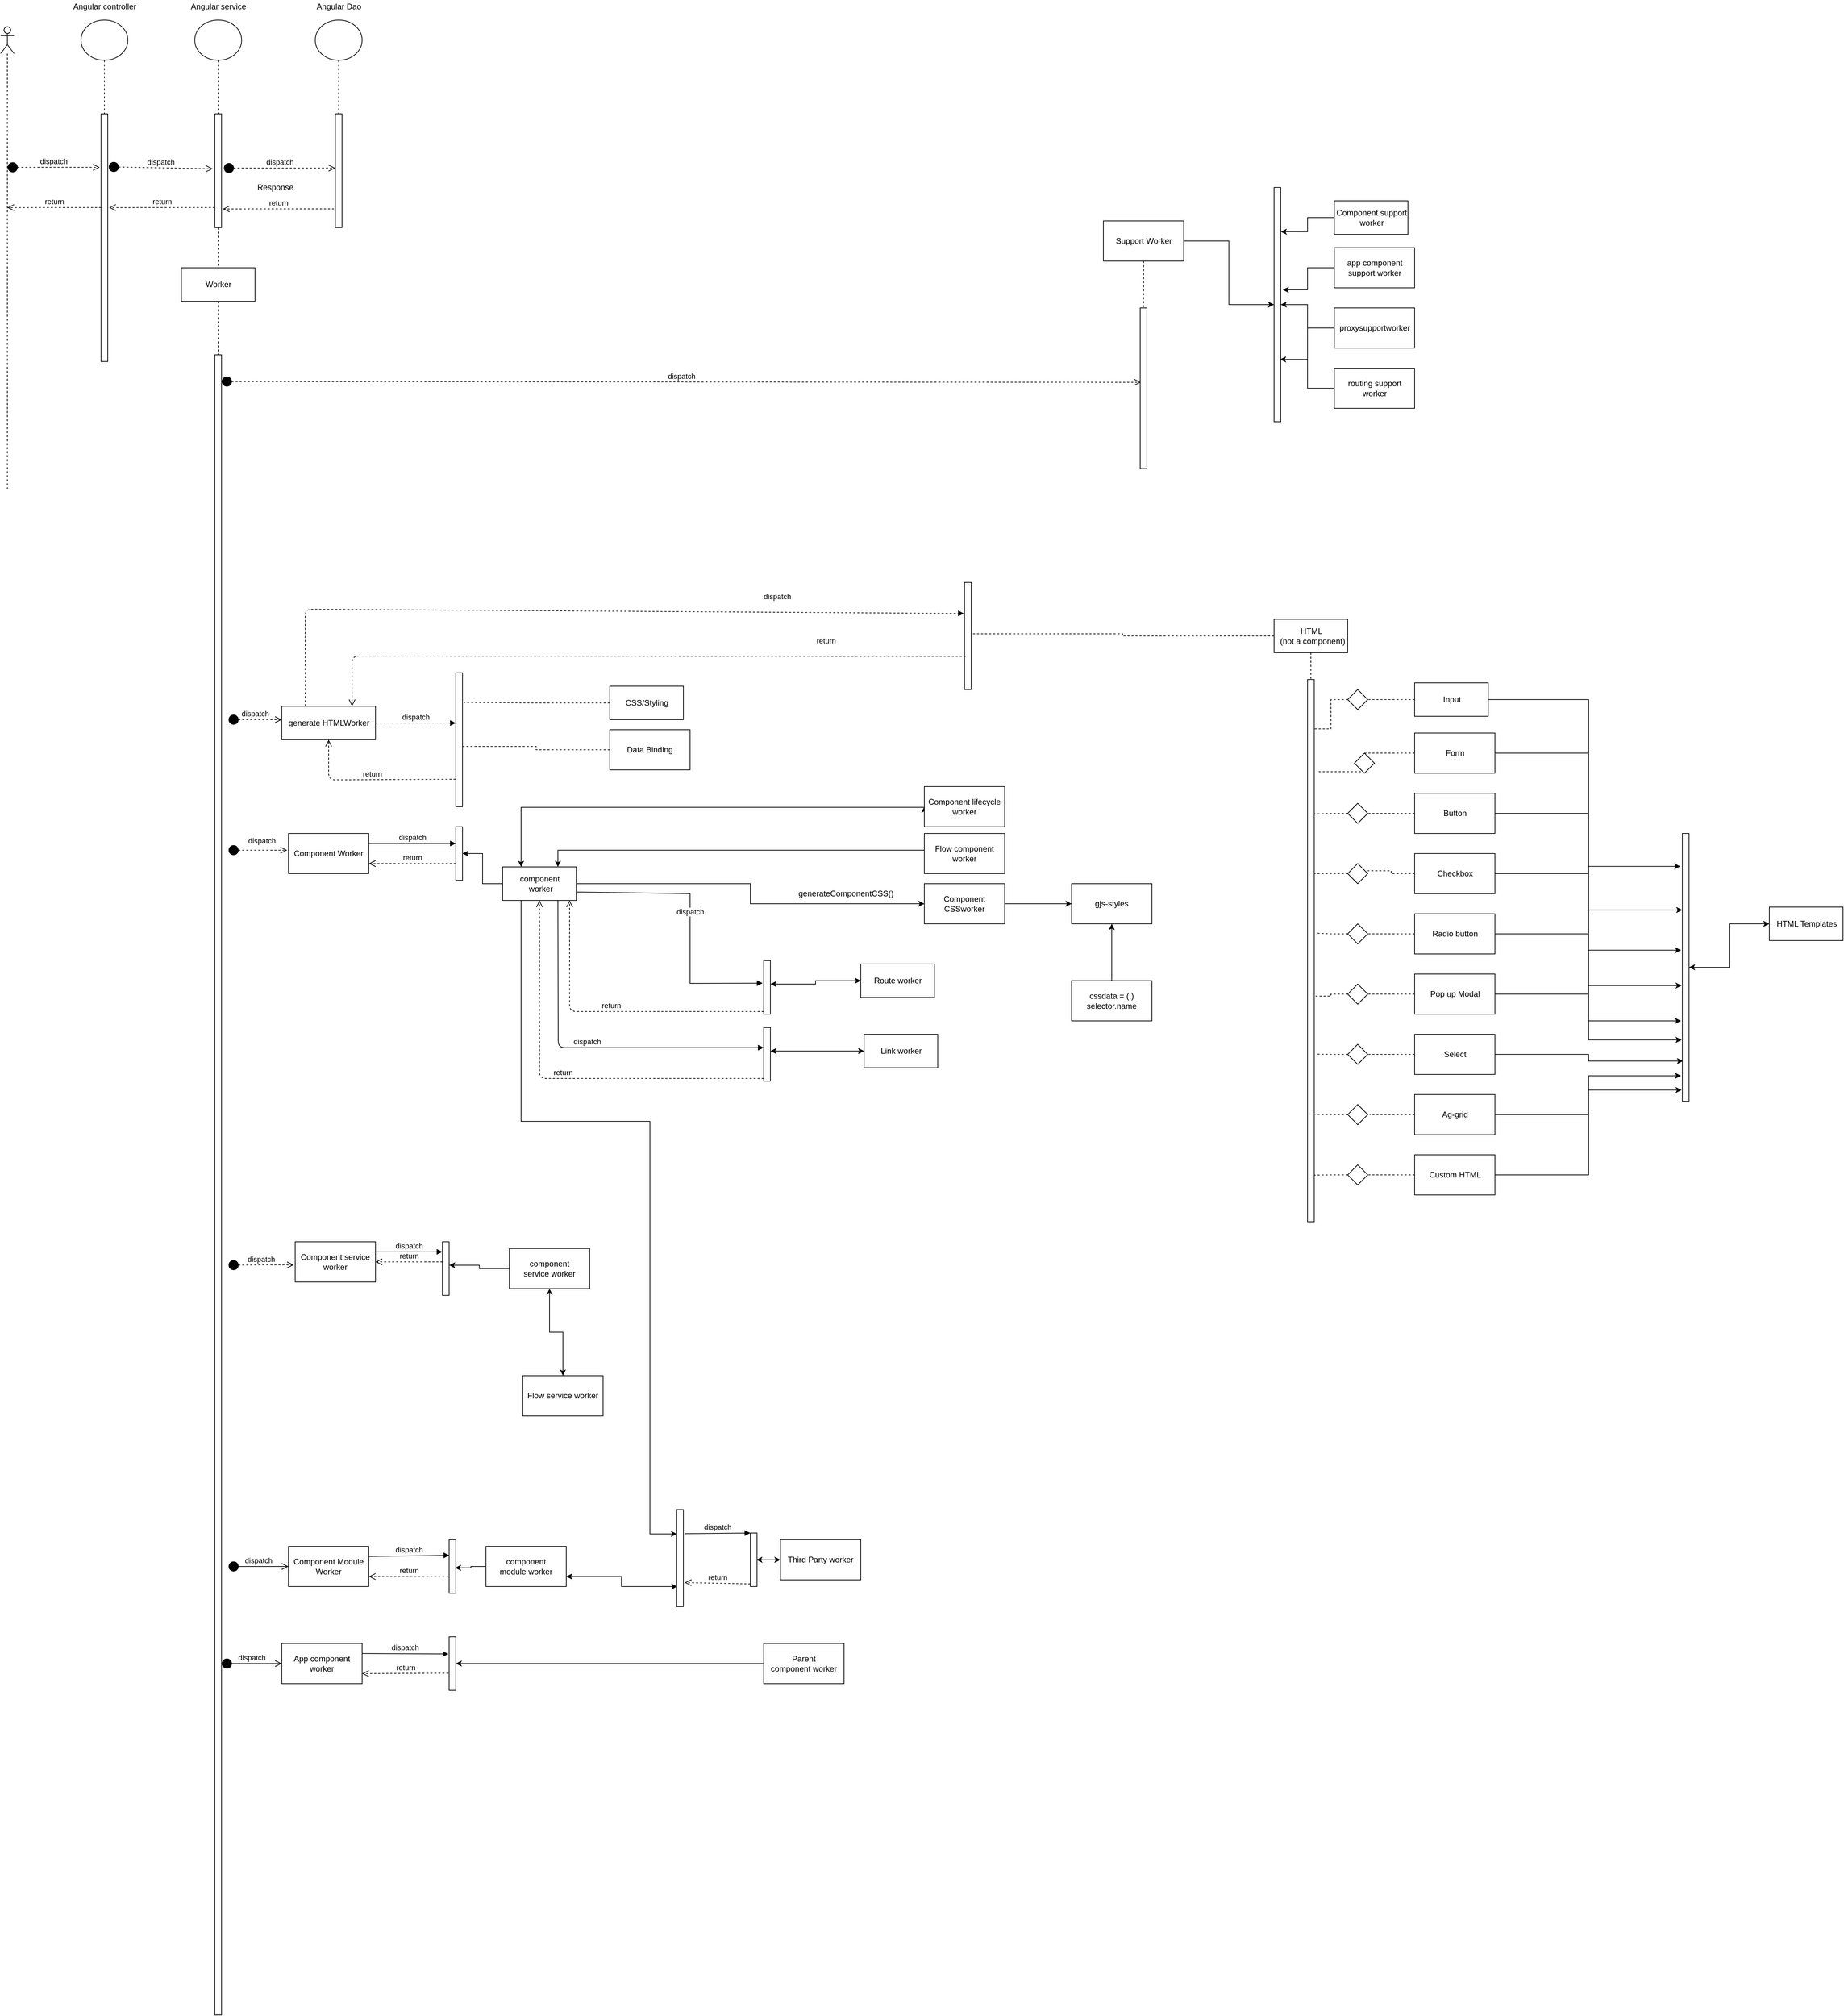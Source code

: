 <mxfile version="12.2.4" pages="1"><diagram id="6dpSg2su2Q3ViH1IJ0P3" name="HighLevel Sequence "><mxGraphModel dx="639" dy="538" grid="1" gridSize="10" guides="1" tooltips="1" connect="1" arrows="1" fold="1" page="1" pageScale="1" pageWidth="4000" pageHeight="4000" math="0" shadow="0"><root><mxCell id="u0QRQCAOzBFvnlUUDiCu-0"/><mxCell id="u0QRQCAOzBFvnlUUDiCu-1" parent="u0QRQCAOzBFvnlUUDiCu-0"/><mxCell id="36mgsYG_gnz3oq4KmwYf-2" style="edgeStyle=orthogonalEdgeStyle;rounded=0;orthogonalLoop=1;jettySize=auto;html=1;entryX=0.5;entryY=0.005;entryDx=0;entryDy=0;entryPerimeter=0;dashed=1;endArrow=none;endFill=0;" parent="u0QRQCAOzBFvnlUUDiCu-1" source="u0QRQCAOzBFvnlUUDiCu-3" target="36mgsYG_gnz3oq4KmwYf-1" edge="1"><mxGeometry relative="1" as="geometry"/></mxCell><mxCell id="u0QRQCAOzBFvnlUUDiCu-3" value="" style="ellipse;fillColor=#ffffff;strokeColor=#000000;" parent="u0QRQCAOzBFvnlUUDiCu-1" vertex="1"><mxGeometry x="300" y="100" width="70" height="60" as="geometry"/></mxCell><mxCell id="u0QRQCAOzBFvnlUUDiCu-5" value="" style="shape=umlLifeline;participant=umlActor;perimeter=lifelinePerimeter;whiteSpace=wrap;html=1;container=1;collapsible=0;recursiveResize=0;verticalAlign=top;spacingTop=36;outlineConnect=0;" parent="u0QRQCAOzBFvnlUUDiCu-1" vertex="1"><mxGeometry x="180" y="110" width="20" height="690" as="geometry"/></mxCell><mxCell id="36mgsYG_gnz3oq4KmwYf-0" value="Angular controller" style="text;html=1;align=center;verticalAlign=middle;resizable=0;points=[];autosize=1;" parent="u0QRQCAOzBFvnlUUDiCu-1" vertex="1"><mxGeometry x="280" y="70" width="110" height="20" as="geometry"/></mxCell><mxCell id="36mgsYG_gnz3oq4KmwYf-1" value="" style="html=1;points=[];perimeter=orthogonalPerimeter;" parent="u0QRQCAOzBFvnlUUDiCu-1" vertex="1"><mxGeometry x="330" y="240" width="10" height="370" as="geometry"/></mxCell><mxCell id="36mgsYG_gnz3oq4KmwYf-7" value="dispatch" style="html=1;verticalAlign=bottom;startArrow=circle;startFill=1;endArrow=open;startSize=6;endSize=8;dashed=1;entryX=-0.2;entryY=0.216;entryDx=0;entryDy=0;entryPerimeter=0;" parent="u0QRQCAOzBFvnlUUDiCu-1" source="u0QRQCAOzBFvnlUUDiCu-5" target="36mgsYG_gnz3oq4KmwYf-1" edge="1"><mxGeometry width="80" relative="1" as="geometry"><mxPoint x="210" y="330" as="sourcePoint"/><mxPoint x="290" y="330" as="targetPoint"/></mxGeometry></mxCell><mxCell id="36mgsYG_gnz3oq4KmwYf-8" value="Angular service" style="text;html=1;align=center;verticalAlign=middle;resizable=0;points=[];autosize=1;" parent="u0QRQCAOzBFvnlUUDiCu-1" vertex="1"><mxGeometry x="455" y="70" width="100" height="20" as="geometry"/></mxCell><mxCell id="36mgsYG_gnz3oq4KmwYf-9" value="Angular Dao" style="text;html=1;align=center;verticalAlign=middle;resizable=0;points=[];autosize=1;" parent="u0QRQCAOzBFvnlUUDiCu-1" vertex="1"><mxGeometry x="645" y="70" width="80" height="20" as="geometry"/></mxCell><mxCell id="36mgsYG_gnz3oq4KmwYf-16" style="edgeStyle=orthogonalEdgeStyle;rounded=0;orthogonalLoop=1;jettySize=auto;html=1;dashed=1;endArrow=none;endFill=0;" parent="u0QRQCAOzBFvnlUUDiCu-1" source="36mgsYG_gnz3oq4KmwYf-11" edge="1"><mxGeometry relative="1" as="geometry"><mxPoint x="505" y="240" as="targetPoint"/></mxGeometry></mxCell><mxCell id="36mgsYG_gnz3oq4KmwYf-11" value="" style="ellipse;fillColor=#ffffff;strokeColor=#000000;" parent="u0QRQCAOzBFvnlUUDiCu-1" vertex="1"><mxGeometry x="470" y="100" width="70" height="60" as="geometry"/></mxCell><mxCell id="36mgsYG_gnz3oq4KmwYf-22" style="edgeStyle=orthogonalEdgeStyle;rounded=0;orthogonalLoop=1;jettySize=auto;html=1;entryX=0.5;entryY=0.005;entryDx=0;entryDy=0;entryPerimeter=0;dashed=1;endArrow=none;endFill=0;" parent="u0QRQCAOzBFvnlUUDiCu-1" source="36mgsYG_gnz3oq4KmwYf-13" target="36mgsYG_gnz3oq4KmwYf-21" edge="1"><mxGeometry relative="1" as="geometry"/></mxCell><mxCell id="36mgsYG_gnz3oq4KmwYf-13" value="" style="ellipse;fillColor=#ffffff;strokeColor=#000000;" parent="u0QRQCAOzBFvnlUUDiCu-1" vertex="1"><mxGeometry x="650" y="100" width="70" height="60" as="geometry"/></mxCell><mxCell id="36mgsYG_gnz3oq4KmwYf-20" value="dispatch" style="html=1;verticalAlign=bottom;startArrow=circle;startFill=1;endArrow=open;startSize=6;endSize=8;dashed=1;entryX=-0.3;entryY=0.222;entryDx=0;entryDy=0;entryPerimeter=0;exitX=1.1;exitY=0.214;exitDx=0;exitDy=0;exitPerimeter=0;" parent="u0QRQCAOzBFvnlUUDiCu-1" source="36mgsYG_gnz3oq4KmwYf-1" edge="1"><mxGeometry width="80" relative="1" as="geometry"><mxPoint x="390" y="322" as="sourcePoint"/><mxPoint x="497" y="322.14" as="targetPoint"/></mxGeometry></mxCell><mxCell id="36mgsYG_gnz3oq4KmwYf-21" value="" style="html=1;points=[];perimeter=orthogonalPerimeter;fillColor=#ffffff;" parent="u0QRQCAOzBFvnlUUDiCu-1" vertex="1"><mxGeometry x="680" y="240" width="10" height="170" as="geometry"/></mxCell><mxCell id="36mgsYG_gnz3oq4KmwYf-24" value="dispatch" style="html=1;verticalAlign=bottom;startArrow=circle;startFill=1;endArrow=open;startSize=6;endSize=8;dashed=1;exitX=1.3;exitY=0.219;exitDx=0;exitDy=0;exitPerimeter=0;" parent="u0QRQCAOzBFvnlUUDiCu-1" target="36mgsYG_gnz3oq4KmwYf-21" edge="1"><mxGeometry width="80" relative="1" as="geometry"><mxPoint x="513" y="321.03" as="sourcePoint"/><mxPoint x="640" y="320" as="targetPoint"/></mxGeometry></mxCell><mxCell id="36mgsYG_gnz3oq4KmwYf-27" value="return" style="html=1;verticalAlign=bottom;endArrow=open;dashed=1;endSize=8;entryX=1.2;entryY=0.384;entryDx=0;entryDy=0;entryPerimeter=0;" parent="u0QRQCAOzBFvnlUUDiCu-1" edge="1"><mxGeometry relative="1" as="geometry"><mxPoint x="678" y="382" as="sourcePoint"/><mxPoint x="512" y="382.08" as="targetPoint"/></mxGeometry></mxCell><mxCell id="36mgsYG_gnz3oq4KmwYf-29" value="Response" style="text;html=1;align=center;verticalAlign=middle;resizable=0;points=[];autosize=1;" parent="u0QRQCAOzBFvnlUUDiCu-1" vertex="1"><mxGeometry x="555" y="340" width="70" height="20" as="geometry"/></mxCell><mxCell id="36mgsYG_gnz3oq4KmwYf-34" style="edgeStyle=orthogonalEdgeStyle;rounded=0;orthogonalLoop=1;jettySize=auto;html=1;dashed=1;endArrow=none;endFill=0;" parent="u0QRQCAOzBFvnlUUDiCu-1" source="36mgsYG_gnz3oq4KmwYf-30" target="36mgsYG_gnz3oq4KmwYf-33" edge="1"><mxGeometry relative="1" as="geometry"/></mxCell><mxCell id="36mgsYG_gnz3oq4KmwYf-30" value="" style="html=1;points=[];perimeter=orthogonalPerimeter;fillColor=#ffffff;" parent="u0QRQCAOzBFvnlUUDiCu-1" vertex="1"><mxGeometry x="500" y="240" width="10" height="170" as="geometry"/></mxCell><mxCell id="36mgsYG_gnz3oq4KmwYf-36" style="edgeStyle=orthogonalEdgeStyle;rounded=0;orthogonalLoop=1;jettySize=auto;html=1;dashed=1;endArrow=none;endFill=0;" parent="u0QRQCAOzBFvnlUUDiCu-1" source="36mgsYG_gnz3oq4KmwYf-33" target="36mgsYG_gnz3oq4KmwYf-35" edge="1"><mxGeometry relative="1" as="geometry"/></mxCell><mxCell id="36mgsYG_gnz3oq4KmwYf-33" value="Worker" style="html=1;fillColor=#ffffff;" parent="u0QRQCAOzBFvnlUUDiCu-1" vertex="1"><mxGeometry x="450" y="470" width="110" height="50" as="geometry"/></mxCell><mxCell id="36mgsYG_gnz3oq4KmwYf-35" value="" style="html=1;points=[];perimeter=orthogonalPerimeter;fillColor=#ffffff;" parent="u0QRQCAOzBFvnlUUDiCu-1" vertex="1"><mxGeometry x="500" y="600" width="10" height="2480" as="geometry"/></mxCell><mxCell id="Wrp6TC_YHQonjk0yHboc-0" value="" style="html=1;points=[];perimeter=orthogonalPerimeter;fillColor=#ffffff;" parent="u0QRQCAOzBFvnlUUDiCu-1" vertex="1"><mxGeometry x="1882.5" y="530" width="10" height="240" as="geometry"/></mxCell><mxCell id="Wrp6TC_YHQonjk0yHboc-1" value="dispatch" style="html=1;verticalAlign=bottom;startArrow=circle;startFill=1;endArrow=open;startSize=6;endSize=8;dashed=1;entryX=0.1;entryY=0.463;entryDx=0;entryDy=0;entryPerimeter=0;" parent="u0QRQCAOzBFvnlUUDiCu-1" source="36mgsYG_gnz3oq4KmwYf-35" target="Wrp6TC_YHQonjk0yHboc-0" edge="1"><mxGeometry width="80" relative="1" as="geometry"><mxPoint x="620" y="630" as="sourcePoint"/><mxPoint x="700" y="630" as="targetPoint"/><Array as="points"><mxPoint x="520" y="640"/></Array></mxGeometry></mxCell><mxCell id="Wrp6TC_YHQonjk0yHboc-4" style="edgeStyle=orthogonalEdgeStyle;rounded=0;orthogonalLoop=1;jettySize=auto;html=1;entryX=0.5;entryY=-0.005;entryDx=0;entryDy=0;entryPerimeter=0;dashed=1;endArrow=none;endFill=0;" parent="u0QRQCAOzBFvnlUUDiCu-1" source="Wrp6TC_YHQonjk0yHboc-2" target="Wrp6TC_YHQonjk0yHboc-0" edge="1"><mxGeometry relative="1" as="geometry"/></mxCell><mxCell id="B-88Qr4JpQLc1Qx_QYir-12" style="edgeStyle=orthogonalEdgeStyle;rounded=0;orthogonalLoop=1;jettySize=auto;html=1;startArrow=none;startFill=0;" parent="u0QRQCAOzBFvnlUUDiCu-1" source="Wrp6TC_YHQonjk0yHboc-2" target="B-88Qr4JpQLc1Qx_QYir-4" edge="1"><mxGeometry relative="1" as="geometry"/></mxCell><mxCell id="Wrp6TC_YHQonjk0yHboc-2" value="Support Worker" style="whiteSpace=wrap;html=1;" parent="u0QRQCAOzBFvnlUUDiCu-1" vertex="1"><mxGeometry x="1827.5" y="400" width="120" height="60" as="geometry"/></mxCell><mxCell id="idAASt_FCAnHi_A5Qyao-2" value="" style="html=1;points=[];perimeter=orthogonalPerimeter;fillColor=#ffffff;" parent="u0QRQCAOzBFvnlUUDiCu-1" vertex="1"><mxGeometry x="2132.5" y="1085" width="10" height="810" as="geometry"/></mxCell><mxCell id="idAASt_FCAnHi_A5Qyao-5" style="edgeStyle=orthogonalEdgeStyle;rounded=0;orthogonalLoop=1;jettySize=auto;html=1;entryX=0.5;entryY=0;entryDx=0;entryDy=0;entryPerimeter=0;dashed=1;endArrow=none;endFill=0;" parent="u0QRQCAOzBFvnlUUDiCu-1" source="idAASt_FCAnHi_A5Qyao-4" target="idAASt_FCAnHi_A5Qyao-2" edge="1"><mxGeometry relative="1" as="geometry"/></mxCell><mxCell id="h9u36ZlgFEkgnndCJhxw-10" style="edgeStyle=orthogonalEdgeStyle;rounded=0;orthogonalLoop=1;jettySize=auto;html=1;exitX=0;exitY=0.5;exitDx=0;exitDy=0;entryX=1;entryY=0.48;entryDx=0;entryDy=0;entryPerimeter=0;dashed=1;endArrow=none;endFill=0;" parent="u0QRQCAOzBFvnlUUDiCu-1" source="idAASt_FCAnHi_A5Qyao-4" target="h9u36ZlgFEkgnndCJhxw-7" edge="1"><mxGeometry relative="1" as="geometry"/></mxCell><mxCell id="idAASt_FCAnHi_A5Qyao-4" value="HTML&lt;br&gt;&amp;nbsp;(not a component)" style="html=1;fillColor=#ffffff;" parent="u0QRQCAOzBFvnlUUDiCu-1" vertex="1"><mxGeometry x="2082.5" y="995" width="110" height="50" as="geometry"/></mxCell><mxCell id="aR5q8GwNuImzNqihlTmL-2" style="edgeStyle=orthogonalEdgeStyle;rounded=0;orthogonalLoop=1;jettySize=auto;html=1;entryX=-0.3;entryY=0.123;entryDx=0;entryDy=0;entryPerimeter=0;" parent="u0QRQCAOzBFvnlUUDiCu-1" source="idAASt_FCAnHi_A5Qyao-8" target="aR5q8GwNuImzNqihlTmL-0" edge="1"><mxGeometry relative="1" as="geometry"><mxPoint x="2672.5" y="1364" as="targetPoint"/><Array as="points"><mxPoint x="2552.5" y="1115"/><mxPoint x="2552.5" y="1364"/></Array></mxGeometry></mxCell><mxCell id="idAASt_FCAnHi_A5Qyao-8" value="Input" style="html=1;fillColor=#ffffff;" parent="u0QRQCAOzBFvnlUUDiCu-1" vertex="1"><mxGeometry x="2292.5" y="1090" width="110" height="50" as="geometry"/></mxCell><mxCell id="idAASt_FCAnHi_A5Qyao-11" style="edgeStyle=orthogonalEdgeStyle;rounded=0;orthogonalLoop=1;jettySize=auto;html=1;exitX=0;exitY=0.5;exitDx=0;exitDy=0;dashed=1;endArrow=none;endFill=0;" parent="u0QRQCAOzBFvnlUUDiCu-1" source="idAASt_FCAnHi_A5Qyao-10" edge="1"><mxGeometry relative="1" as="geometry"><mxPoint x="2252.5" y="1110" as="sourcePoint"/><mxPoint x="2210.5" y="1115" as="targetPoint"/></mxGeometry></mxCell><mxCell id="idAASt_FCAnHi_A5Qyao-13" style="edgeStyle=orthogonalEdgeStyle;rounded=0;orthogonalLoop=1;jettySize=auto;html=1;exitX=0;exitY=0.5;exitDx=0;exitDy=0;entryX=0.9;entryY=0.091;entryDx=0;entryDy=0;entryPerimeter=0;dashed=1;endArrow=none;endFill=0;" parent="u0QRQCAOzBFvnlUUDiCu-1" source="idAASt_FCAnHi_A5Qyao-10" target="idAASt_FCAnHi_A5Qyao-2" edge="1"><mxGeometry relative="1" as="geometry"/></mxCell><mxCell id="idAASt_FCAnHi_A5Qyao-10" value="" style="rhombus;fillColor=#ffffff;" parent="u0QRQCAOzBFvnlUUDiCu-1" vertex="1"><mxGeometry x="2192.5" y="1100" width="30" height="30" as="geometry"/></mxCell><mxCell id="idAASt_FCAnHi_A5Qyao-12" style="edgeStyle=orthogonalEdgeStyle;rounded=0;orthogonalLoop=1;jettySize=auto;html=1;exitX=0;exitY=0.5;exitDx=0;exitDy=0;dashed=1;endArrow=none;endFill=0;" parent="u0QRQCAOzBFvnlUUDiCu-1" source="idAASt_FCAnHi_A5Qyao-8" target="idAASt_FCAnHi_A5Qyao-10" edge="1"><mxGeometry relative="1" as="geometry"><mxPoint x="2292.5" y="1115" as="sourcePoint"/><mxPoint x="2210.5" y="1115" as="targetPoint"/></mxGeometry></mxCell><mxCell id="0HMWsDsmAT_wJAydUu5s-4" style="edgeStyle=orthogonalEdgeStyle;rounded=0;orthogonalLoop=1;jettySize=auto;html=1;entryX=1.4;entryY=0.17;entryDx=0;entryDy=0;entryPerimeter=0;dashed=1;endArrow=none;endFill=0;" parent="u0QRQCAOzBFvnlUUDiCu-1" source="idAASt_FCAnHi_A5Qyao-14" target="idAASt_FCAnHi_A5Qyao-2" edge="1"><mxGeometry relative="1" as="geometry"/></mxCell><mxCell id="aR5q8GwNuImzNqihlTmL-3" style="edgeStyle=orthogonalEdgeStyle;rounded=0;orthogonalLoop=1;jettySize=auto;html=1;entryX=0;entryY=0.286;entryDx=0;entryDy=0;entryPerimeter=0;" parent="u0QRQCAOzBFvnlUUDiCu-1" source="idAASt_FCAnHi_A5Qyao-14" target="aR5q8GwNuImzNqihlTmL-0" edge="1"><mxGeometry relative="1" as="geometry"/></mxCell><mxCell id="idAASt_FCAnHi_A5Qyao-14" value="Form" style="whiteSpace=wrap;html=1;" parent="u0QRQCAOzBFvnlUUDiCu-1" vertex="1"><mxGeometry x="2292.5" y="1165" width="120" height="60" as="geometry"/></mxCell><mxCell id="0HMWsDsmAT_wJAydUu5s-5" style="edgeStyle=orthogonalEdgeStyle;rounded=0;orthogonalLoop=1;jettySize=auto;html=1;entryX=1;entryY=0.248;entryDx=0;entryDy=0;entryPerimeter=0;dashed=1;endArrow=none;endFill=0;" parent="u0QRQCAOzBFvnlUUDiCu-1" source="0HMWsDsmAT_wJAydUu5s-14" target="idAASt_FCAnHi_A5Qyao-2" edge="1"><mxGeometry relative="1" as="geometry"/></mxCell><mxCell id="aR5q8GwNuImzNqihlTmL-4" style="edgeStyle=orthogonalEdgeStyle;rounded=0;orthogonalLoop=1;jettySize=auto;html=1;entryX=-0.2;entryY=0.436;entryDx=0;entryDy=0;entryPerimeter=0;" parent="u0QRQCAOzBFvnlUUDiCu-1" source="q7YwvHj16QC-2qNHRo2f-0" target="aR5q8GwNuImzNqihlTmL-0" edge="1"><mxGeometry relative="1" as="geometry"/></mxCell><mxCell id="q7YwvHj16QC-2qNHRo2f-0" value="Button" style="whiteSpace=wrap;html=1;" parent="u0QRQCAOzBFvnlUUDiCu-1" vertex="1"><mxGeometry x="2292.5" y="1255" width="120" height="60" as="geometry"/></mxCell><mxCell id="0HMWsDsmAT_wJAydUu5s-6" style="edgeStyle=orthogonalEdgeStyle;rounded=0;orthogonalLoop=1;jettySize=auto;html=1;entryX=1;entryY=0.358;entryDx=0;entryDy=0;entryPerimeter=0;dashed=1;endArrow=none;endFill=0;" parent="u0QRQCAOzBFvnlUUDiCu-1" source="0HMWsDsmAT_wJAydUu5s-20" target="idAASt_FCAnHi_A5Qyao-2" edge="1"><mxGeometry relative="1" as="geometry"/></mxCell><mxCell id="aR5q8GwNuImzNqihlTmL-5" style="edgeStyle=orthogonalEdgeStyle;rounded=0;orthogonalLoop=1;jettySize=auto;html=1;entryX=-0.1;entryY=0.568;entryDx=0;entryDy=0;entryPerimeter=0;" parent="u0QRQCAOzBFvnlUUDiCu-1" source="q7YwvHj16QC-2qNHRo2f-2" target="aR5q8GwNuImzNqihlTmL-0" edge="1"><mxGeometry relative="1" as="geometry"/></mxCell><mxCell id="q7YwvHj16QC-2qNHRo2f-2" value="Checkbox" style="whiteSpace=wrap;html=1;" parent="u0QRQCAOzBFvnlUUDiCu-1" vertex="1"><mxGeometry x="2292.5" y="1345" width="120" height="60" as="geometry"/></mxCell><mxCell id="0HMWsDsmAT_wJAydUu5s-7" style="edgeStyle=orthogonalEdgeStyle;rounded=0;orthogonalLoop=1;jettySize=auto;html=1;entryX=1.3;entryY=0.468;entryDx=0;entryDy=0;entryPerimeter=0;dashed=1;endArrow=none;endFill=0;" parent="u0QRQCAOzBFvnlUUDiCu-1" source="0HMWsDsmAT_wJAydUu5s-23" target="idAASt_FCAnHi_A5Qyao-2" edge="1"><mxGeometry relative="1" as="geometry"/></mxCell><mxCell id="aR5q8GwNuImzNqihlTmL-6" style="edgeStyle=orthogonalEdgeStyle;rounded=0;orthogonalLoop=1;jettySize=auto;html=1;entryX=-0.2;entryY=0.7;entryDx=0;entryDy=0;entryPerimeter=0;" parent="u0QRQCAOzBFvnlUUDiCu-1" source="q7YwvHj16QC-2qNHRo2f-4" target="aR5q8GwNuImzNqihlTmL-0" edge="1"><mxGeometry relative="1" as="geometry"/></mxCell><mxCell id="q7YwvHj16QC-2qNHRo2f-4" value="Radio button" style="whiteSpace=wrap;html=1;" parent="u0QRQCAOzBFvnlUUDiCu-1" vertex="1"><mxGeometry x="2292.5" y="1435" width="120" height="60" as="geometry"/></mxCell><mxCell id="0HMWsDsmAT_wJAydUu5s-8" style="edgeStyle=orthogonalEdgeStyle;rounded=0;orthogonalLoop=1;jettySize=auto;html=1;entryX=1;entryY=0.584;entryDx=0;entryDy=0;entryPerimeter=0;dashed=1;endArrow=none;endFill=0;" parent="u0QRQCAOzBFvnlUUDiCu-1" source="0HMWsDsmAT_wJAydUu5s-35" target="idAASt_FCAnHi_A5Qyao-2" edge="1"><mxGeometry relative="1" as="geometry"/></mxCell><mxCell id="aR5q8GwNuImzNqihlTmL-7" style="edgeStyle=orthogonalEdgeStyle;rounded=0;orthogonalLoop=1;jettySize=auto;html=1;entryX=-0.1;entryY=0.771;entryDx=0;entryDy=0;entryPerimeter=0;" parent="u0QRQCAOzBFvnlUUDiCu-1" source="q7YwvHj16QC-2qNHRo2f-6" target="aR5q8GwNuImzNqihlTmL-0" edge="1"><mxGeometry relative="1" as="geometry"/></mxCell><mxCell id="q7YwvHj16QC-2qNHRo2f-6" value="Pop up Modal" style="whiteSpace=wrap;html=1;" parent="u0QRQCAOzBFvnlUUDiCu-1" vertex="1"><mxGeometry x="2292.5" y="1525" width="120" height="60" as="geometry"/></mxCell><mxCell id="0HMWsDsmAT_wJAydUu5s-9" style="edgeStyle=orthogonalEdgeStyle;rounded=0;orthogonalLoop=1;jettySize=auto;html=1;entryX=1.3;entryY=0.691;entryDx=0;entryDy=0;entryPerimeter=0;dashed=1;endArrow=none;endFill=0;" parent="u0QRQCAOzBFvnlUUDiCu-1" source="0HMWsDsmAT_wJAydUu5s-25" target="idAASt_FCAnHi_A5Qyao-2" edge="1"><mxGeometry relative="1" as="geometry"/></mxCell><mxCell id="aR5q8GwNuImzNqihlTmL-8" style="edgeStyle=orthogonalEdgeStyle;rounded=0;orthogonalLoop=1;jettySize=auto;html=1;entryX=0.1;entryY=0.85;entryDx=0;entryDy=0;entryPerimeter=0;" parent="u0QRQCAOzBFvnlUUDiCu-1" source="q7YwvHj16QC-2qNHRo2f-8" target="aR5q8GwNuImzNqihlTmL-0" edge="1"><mxGeometry relative="1" as="geometry"><Array as="points"><mxPoint x="2552.5" y="1645"/><mxPoint x="2552.5" y="1655"/></Array></mxGeometry></mxCell><mxCell id="q7YwvHj16QC-2qNHRo2f-8" value="Select" style="whiteSpace=wrap;html=1;" parent="u0QRQCAOzBFvnlUUDiCu-1" vertex="1"><mxGeometry x="2292.5" y="1615" width="120" height="60" as="geometry"/></mxCell><mxCell id="0HMWsDsmAT_wJAydUu5s-10" style="edgeStyle=orthogonalEdgeStyle;rounded=0;orthogonalLoop=1;jettySize=auto;html=1;entryX=1.1;entryY=0.802;entryDx=0;entryDy=0;entryPerimeter=0;dashed=1;endArrow=none;endFill=0;" parent="u0QRQCAOzBFvnlUUDiCu-1" source="0HMWsDsmAT_wJAydUu5s-27" target="idAASt_FCAnHi_A5Qyao-2" edge="1"><mxGeometry relative="1" as="geometry"/></mxCell><mxCell id="aR5q8GwNuImzNqihlTmL-9" style="edgeStyle=orthogonalEdgeStyle;rounded=0;orthogonalLoop=1;jettySize=auto;html=1;entryX=-0.2;entryY=0.905;entryDx=0;entryDy=0;entryPerimeter=0;" parent="u0QRQCAOzBFvnlUUDiCu-1" source="0HMWsDsmAT_wJAydUu5s-0" target="aR5q8GwNuImzNqihlTmL-0" edge="1"><mxGeometry relative="1" as="geometry"/></mxCell><mxCell id="0HMWsDsmAT_wJAydUu5s-0" value="Ag-grid" style="whiteSpace=wrap;html=1;" parent="u0QRQCAOzBFvnlUUDiCu-1" vertex="1"><mxGeometry x="2292.5" y="1705" width="120" height="60" as="geometry"/></mxCell><mxCell id="0HMWsDsmAT_wJAydUu5s-11" style="edgeStyle=orthogonalEdgeStyle;rounded=0;orthogonalLoop=1;jettySize=auto;html=1;entryX=1;entryY=0.914;entryDx=0;entryDy=0;entryPerimeter=0;dashed=1;endArrow=none;endFill=0;" parent="u0QRQCAOzBFvnlUUDiCu-1" source="0HMWsDsmAT_wJAydUu5s-29" target="idAASt_FCAnHi_A5Qyao-2" edge="1"><mxGeometry relative="1" as="geometry"/></mxCell><mxCell id="aR5q8GwNuImzNqihlTmL-10" style="edgeStyle=orthogonalEdgeStyle;rounded=0;orthogonalLoop=1;jettySize=auto;html=1;entryX=-0.1;entryY=0.958;entryDx=0;entryDy=0;entryPerimeter=0;" parent="u0QRQCAOzBFvnlUUDiCu-1" source="0HMWsDsmAT_wJAydUu5s-2" target="aR5q8GwNuImzNqihlTmL-0" edge="1"><mxGeometry relative="1" as="geometry"/></mxCell><mxCell id="0HMWsDsmAT_wJAydUu5s-2" value="Custom HTML" style="whiteSpace=wrap;html=1;" parent="u0QRQCAOzBFvnlUUDiCu-1" vertex="1"><mxGeometry x="2292.5" y="1795" width="120" height="60" as="geometry"/></mxCell><mxCell id="0HMWsDsmAT_wJAydUu5s-12" value="" style="rhombus;fillColor=#ffffff;" parent="u0QRQCAOzBFvnlUUDiCu-1" vertex="1"><mxGeometry x="2202.5" y="1195" width="30" height="30" as="geometry"/></mxCell><mxCell id="0HMWsDsmAT_wJAydUu5s-14" value="" style="rhombus;fillColor=#ffffff;" parent="u0QRQCAOzBFvnlUUDiCu-1" vertex="1"><mxGeometry x="2192.5" y="1270" width="30" height="30" as="geometry"/></mxCell><mxCell id="0HMWsDsmAT_wJAydUu5s-19" style="edgeStyle=orthogonalEdgeStyle;rounded=0;orthogonalLoop=1;jettySize=auto;html=1;entryX=1;entryY=0.5;entryDx=0;entryDy=0;dashed=1;endArrow=none;endFill=0;" parent="u0QRQCAOzBFvnlUUDiCu-1" source="q7YwvHj16QC-2qNHRo2f-0" target="0HMWsDsmAT_wJAydUu5s-14" edge="1"><mxGeometry relative="1" as="geometry"><mxPoint x="2292.5" y="1285" as="sourcePoint"/><mxPoint x="2142.5" y="1285.88" as="targetPoint"/></mxGeometry></mxCell><mxCell id="0HMWsDsmAT_wJAydUu5s-20" value="" style="rhombus;fillColor=#ffffff;" parent="u0QRQCAOzBFvnlUUDiCu-1" vertex="1"><mxGeometry x="2192.5" y="1360" width="30" height="30" as="geometry"/></mxCell><mxCell id="0HMWsDsmAT_wJAydUu5s-22" style="edgeStyle=orthogonalEdgeStyle;rounded=0;orthogonalLoop=1;jettySize=auto;html=1;entryX=1;entryY=0.358;entryDx=0;entryDy=0;entryPerimeter=0;dashed=1;endArrow=none;endFill=0;" parent="u0QRQCAOzBFvnlUUDiCu-1" source="q7YwvHj16QC-2qNHRo2f-2" target="0HMWsDsmAT_wJAydUu5s-20" edge="1"><mxGeometry relative="1" as="geometry"><mxPoint x="2292.5" y="1374.98" as="sourcePoint"/><mxPoint x="2142.5" y="1374.98" as="targetPoint"/></mxGeometry></mxCell><mxCell id="0HMWsDsmAT_wJAydUu5s-29" value="" style="rhombus;fillColor=#ffffff;" parent="u0QRQCAOzBFvnlUUDiCu-1" vertex="1"><mxGeometry x="2192.5" y="1810" width="30" height="30" as="geometry"/></mxCell><mxCell id="0HMWsDsmAT_wJAydUu5s-31" style="edgeStyle=orthogonalEdgeStyle;rounded=0;orthogonalLoop=1;jettySize=auto;html=1;entryX=1;entryY=0.5;entryDx=0;entryDy=0;dashed=1;endArrow=none;endFill=0;" parent="u0QRQCAOzBFvnlUUDiCu-1" source="0HMWsDsmAT_wJAydUu5s-2" target="0HMWsDsmAT_wJAydUu5s-29" edge="1"><mxGeometry relative="1" as="geometry"><mxPoint x="2292.5" y="1825" as="sourcePoint"/><mxPoint x="2142.5" y="1825.34" as="targetPoint"/></mxGeometry></mxCell><mxCell id="0HMWsDsmAT_wJAydUu5s-27" value="" style="rhombus;fillColor=#ffffff;" parent="u0QRQCAOzBFvnlUUDiCu-1" vertex="1"><mxGeometry x="2192.5" y="1720" width="30" height="30" as="geometry"/></mxCell><mxCell id="0HMWsDsmAT_wJAydUu5s-32" style="edgeStyle=orthogonalEdgeStyle;rounded=0;orthogonalLoop=1;jettySize=auto;html=1;dashed=1;endArrow=none;endFill=0;" parent="u0QRQCAOzBFvnlUUDiCu-1" source="0HMWsDsmAT_wJAydUu5s-0" edge="1"><mxGeometry relative="1" as="geometry"><mxPoint x="2292.5" y="1735" as="sourcePoint"/><mxPoint x="2225.5" y="1735" as="targetPoint"/></mxGeometry></mxCell><mxCell id="0HMWsDsmAT_wJAydUu5s-25" value="" style="rhombus;fillColor=#ffffff;" parent="u0QRQCAOzBFvnlUUDiCu-1" vertex="1"><mxGeometry x="2192.5" y="1630" width="30" height="30" as="geometry"/></mxCell><mxCell id="0HMWsDsmAT_wJAydUu5s-33" style="edgeStyle=orthogonalEdgeStyle;rounded=0;orthogonalLoop=1;jettySize=auto;html=1;entryX=1;entryY=0.5;entryDx=0;entryDy=0;dashed=1;endArrow=none;endFill=0;" parent="u0QRQCAOzBFvnlUUDiCu-1" source="q7YwvHj16QC-2qNHRo2f-8" target="0HMWsDsmAT_wJAydUu5s-25" edge="1"><mxGeometry relative="1" as="geometry"><mxPoint x="2292.5" y="1645" as="sourcePoint"/><mxPoint x="2145.5" y="1644.71" as="targetPoint"/></mxGeometry></mxCell><mxCell id="0HMWsDsmAT_wJAydUu5s-23" value="" style="rhombus;fillColor=#ffffff;" parent="u0QRQCAOzBFvnlUUDiCu-1" vertex="1"><mxGeometry x="2192.5" y="1450" width="30" height="30" as="geometry"/></mxCell><mxCell id="0HMWsDsmAT_wJAydUu5s-34" style="edgeStyle=orthogonalEdgeStyle;rounded=0;orthogonalLoop=1;jettySize=auto;html=1;entryX=1;entryY=0.5;entryDx=0;entryDy=0;dashed=1;endArrow=none;endFill=0;" parent="u0QRQCAOzBFvnlUUDiCu-1" source="q7YwvHj16QC-2qNHRo2f-4" target="0HMWsDsmAT_wJAydUu5s-23" edge="1"><mxGeometry relative="1" as="geometry"><mxPoint x="2292.5" y="1465" as="sourcePoint"/><mxPoint x="2145.5" y="1464.08" as="targetPoint"/></mxGeometry></mxCell><mxCell id="0HMWsDsmAT_wJAydUu5s-35" value="" style="rhombus;fillColor=#ffffff;" parent="u0QRQCAOzBFvnlUUDiCu-1" vertex="1"><mxGeometry x="2192.5" y="1540" width="30" height="30" as="geometry"/></mxCell><mxCell id="0HMWsDsmAT_wJAydUu5s-38" style="edgeStyle=orthogonalEdgeStyle;rounded=0;orthogonalLoop=1;jettySize=auto;html=1;entryX=1;entryY=0.5;entryDx=0;entryDy=0;dashed=1;endArrow=none;endFill=0;" parent="u0QRQCAOzBFvnlUUDiCu-1" source="q7YwvHj16QC-2qNHRo2f-6" target="0HMWsDsmAT_wJAydUu5s-35" edge="1"><mxGeometry relative="1" as="geometry"><mxPoint x="2292.5" y="1555" as="sourcePoint"/><mxPoint x="2142.5" y="1558.04" as="targetPoint"/></mxGeometry></mxCell><mxCell id="h9u36ZlgFEkgnndCJhxw-7" value="" style="html=1;points=[];perimeter=orthogonalPerimeter;fillColor=#ffffff;" parent="u0QRQCAOzBFvnlUUDiCu-1" vertex="1"><mxGeometry x="1620" y="940" width="10" height="160" as="geometry"/></mxCell><mxCell id="h9u36ZlgFEkgnndCJhxw-8" value="dispatch" style="html=1;verticalAlign=bottom;endArrow=block;entryX=-0.1;entryY=0.29;dashed=1;exitX=0.25;exitY=0;exitDx=0;exitDy=0;entryDx=0;entryDy=0;entryPerimeter=0;" parent="u0QRQCAOzBFvnlUUDiCu-1" source="7" target="h9u36ZlgFEkgnndCJhxw-7" edge="1"><mxGeometry x="0.505" y="15" relative="1" as="geometry"><mxPoint x="1020" y="600" as="sourcePoint"/><mxPoint as="offset"/><Array as="points"><mxPoint x="635" y="980"/></Array></mxGeometry></mxCell><mxCell id="h9u36ZlgFEkgnndCJhxw-9" value="return" style="html=1;verticalAlign=bottom;endArrow=open;dashed=1;endSize=8;entryX=0.75;entryY=0;entryDx=0;entryDy=0;exitX=0.2;exitY=0.69;exitDx=0;exitDy=0;exitPerimeter=0;" parent="u0QRQCAOzBFvnlUUDiCu-1" source="h9u36ZlgFEkgnndCJhxw-7" target="7" edge="1"><mxGeometry x="-0.579" y="-14" relative="1" as="geometry"><mxPoint x="1020" y="676" as="targetPoint"/><mxPoint as="offset"/><mxPoint x="1649" y="780" as="sourcePoint"/><Array as="points"><mxPoint x="705" y="1050"/></Array></mxGeometry></mxCell><mxCell id="aR5q8GwNuImzNqihlTmL-0" value="" style="html=1;points=[];perimeter=orthogonalPerimeter;" parent="u0QRQCAOzBFvnlUUDiCu-1" vertex="1"><mxGeometry x="2692.5" y="1315" width="10" height="400" as="geometry"/></mxCell><mxCell id="aR5q8GwNuImzNqihlTmL-11" style="edgeStyle=orthogonalEdgeStyle;rounded=0;orthogonalLoop=1;jettySize=auto;html=1;exitX=0;exitY=0.5;exitDx=0;exitDy=0;startArrow=classic;startFill=1;" parent="u0QRQCAOzBFvnlUUDiCu-1" source="aR5q8GwNuImzNqihlTmL-1" target="aR5q8GwNuImzNqihlTmL-0" edge="1"><mxGeometry relative="1" as="geometry"/></mxCell><mxCell id="aR5q8GwNuImzNqihlTmL-1" value="HTML Templates" style="html=1;" parent="u0QRQCAOzBFvnlUUDiCu-1" vertex="1"><mxGeometry x="2822.5" y="1425" width="110" height="50" as="geometry"/></mxCell><mxCell id="B-88Qr4JpQLc1Qx_QYir-4" value="" style="html=1;points=[];perimeter=orthogonalPerimeter;" parent="u0QRQCAOzBFvnlUUDiCu-1" vertex="1"><mxGeometry x="2082.5" y="350" width="10" height="350" as="geometry"/></mxCell><mxCell id="B-88Qr4JpQLc1Qx_QYir-13" style="edgeStyle=orthogonalEdgeStyle;rounded=0;orthogonalLoop=1;jettySize=auto;html=1;exitX=0;exitY=0.5;exitDx=0;exitDy=0;entryX=1;entryY=0.189;entryDx=0;entryDy=0;entryPerimeter=0;startArrow=none;startFill=0;" parent="u0QRQCAOzBFvnlUUDiCu-1" source="B-88Qr4JpQLc1Qx_QYir-5" target="B-88Qr4JpQLc1Qx_QYir-4" edge="1"><mxGeometry relative="1" as="geometry"/></mxCell><mxCell id="B-88Qr4JpQLc1Qx_QYir-5" value="Component support&lt;br&gt;worker" style="html=1;" parent="u0QRQCAOzBFvnlUUDiCu-1" vertex="1"><mxGeometry x="2172.5" y="370" width="110" height="50" as="geometry"/></mxCell><mxCell id="B-88Qr4JpQLc1Qx_QYir-14" style="edgeStyle=orthogonalEdgeStyle;rounded=0;orthogonalLoop=1;jettySize=auto;html=1;exitX=0;exitY=0.5;exitDx=0;exitDy=0;entryX=1.3;entryY=0.437;entryDx=0;entryDy=0;entryPerimeter=0;startArrow=none;startFill=0;" parent="u0QRQCAOzBFvnlUUDiCu-1" source="B-88Qr4JpQLc1Qx_QYir-6" target="B-88Qr4JpQLc1Qx_QYir-4" edge="1"><mxGeometry relative="1" as="geometry"/></mxCell><mxCell id="B-88Qr4JpQLc1Qx_QYir-6" value="app component&lt;br&gt;support worker" style="whiteSpace=wrap;html=1;" parent="u0QRQCAOzBFvnlUUDiCu-1" vertex="1"><mxGeometry x="2172.5" y="440" width="120" height="60" as="geometry"/></mxCell><mxCell id="B-88Qr4JpQLc1Qx_QYir-15" style="edgeStyle=orthogonalEdgeStyle;rounded=0;orthogonalLoop=1;jettySize=auto;html=1;entryX=0.9;entryY=0.734;entryDx=0;entryDy=0;entryPerimeter=0;startArrow=none;startFill=0;" parent="u0QRQCAOzBFvnlUUDiCu-1" source="B-88Qr4JpQLc1Qx_QYir-8" target="B-88Qr4JpQLc1Qx_QYir-4" edge="1"><mxGeometry relative="1" as="geometry"/></mxCell><mxCell id="B-88Qr4JpQLc1Qx_QYir-8" value="proxysupportworker" style="whiteSpace=wrap;html=1;" parent="u0QRQCAOzBFvnlUUDiCu-1" vertex="1"><mxGeometry x="2172.5" y="530" width="120" height="60" as="geometry"/></mxCell><mxCell id="B-88Qr4JpQLc1Qx_QYir-16" style="edgeStyle=orthogonalEdgeStyle;rounded=0;orthogonalLoop=1;jettySize=auto;html=1;startArrow=none;startFill=0;" parent="u0QRQCAOzBFvnlUUDiCu-1" source="B-88Qr4JpQLc1Qx_QYir-10" target="B-88Qr4JpQLc1Qx_QYir-4" edge="1"><mxGeometry relative="1" as="geometry"/></mxCell><mxCell id="B-88Qr4JpQLc1Qx_QYir-10" value="routing support worker" style="whiteSpace=wrap;html=1;" parent="u0QRQCAOzBFvnlUUDiCu-1" vertex="1"><mxGeometry x="2172.5" y="620" width="120" height="60" as="geometry"/></mxCell><mxCell id="B-88Qr4JpQLc1Qx_QYir-17" value="return" style="html=1;verticalAlign=bottom;endArrow=open;dashed=1;endSize=8;entryX=1.2;entryY=0.384;entryDx=0;entryDy=0;entryPerimeter=0;" parent="u0QRQCAOzBFvnlUUDiCu-1" edge="1"><mxGeometry relative="1" as="geometry"><mxPoint x="500" y="380" as="sourcePoint"/><mxPoint x="342" y="380.08" as="targetPoint"/></mxGeometry></mxCell><mxCell id="B-88Qr4JpQLc1Qx_QYir-18" value="return" style="html=1;verticalAlign=bottom;endArrow=open;dashed=1;endSize=8;entryX=1.2;entryY=0.384;entryDx=0;entryDy=0;entryPerimeter=0;" parent="u0QRQCAOzBFvnlUUDiCu-1" edge="1"><mxGeometry relative="1" as="geometry"><mxPoint x="330" y="380" as="sourcePoint"/><mxPoint x="190" y="380.08" as="targetPoint"/></mxGeometry></mxCell><mxCell id="6" value="dispatch" style="html=1;verticalAlign=bottom;startArrow=circle;startFill=1;endArrow=open;startSize=6;endSize=8;dashed=1;" parent="u0QRQCAOzBFvnlUUDiCu-1" edge="1"><mxGeometry width="80" relative="1" as="geometry"><mxPoint x="520" y="1145" as="sourcePoint"/><mxPoint x="600" y="1145" as="targetPoint"/></mxGeometry></mxCell><mxCell id="7" value="generate HTMLWorker" style="html=1;fillColor=#ffffff;" parent="u0QRQCAOzBFvnlUUDiCu-1" vertex="1"><mxGeometry x="600" y="1125" width="140" height="50" as="geometry"/></mxCell><mxCell id="8" value="Component Worker" style="whiteSpace=wrap;html=1;" parent="u0QRQCAOzBFvnlUUDiCu-1" vertex="1"><mxGeometry x="610" y="1315" width="120" height="60" as="geometry"/></mxCell><mxCell id="9" value="dispatch" style="html=1;verticalAlign=bottom;startArrow=circle;startFill=1;endArrow=open;startSize=6;endSize=8;dashed=1;" parent="u0QRQCAOzBFvnlUUDiCu-1" edge="1"><mxGeometry x="0.136" y="5" width="80" relative="1" as="geometry"><mxPoint x="520" y="1340" as="sourcePoint"/><mxPoint x="608.0" y="1340" as="targetPoint"/><mxPoint as="offset"/></mxGeometry></mxCell><mxCell id="10" value="Component Module Worker" style="whiteSpace=wrap;html=1;" parent="u0QRQCAOzBFvnlUUDiCu-1" vertex="1"><mxGeometry x="610" y="2380" width="120" height="60" as="geometry"/></mxCell><mxCell id="11" value="dispatch" style="html=1;verticalAlign=bottom;startArrow=circle;startFill=1;endArrow=open;startSize=6;endSize=8;dashed=1;exitX=1;exitY=0.654;exitDx=0;exitDy=0;exitPerimeter=0;" parent="u0QRQCAOzBFvnlUUDiCu-1" edge="1"><mxGeometry width="80" relative="1" as="geometry"><mxPoint x="520" y="1959.92" as="sourcePoint"/><mxPoint x="618.0" y="1959.5" as="targetPoint"/><Array as="points"><mxPoint x="570" y="1959.5"/></Array></mxGeometry></mxCell><mxCell id="12" style="edgeStyle=orthogonalEdgeStyle;rounded=0;orthogonalLoop=1;jettySize=auto;html=1;entryX=1.188;entryY=0.221;entryDx=0;entryDy=0;entryPerimeter=0;dashed=1;endArrow=none;endFill=0;" parent="u0QRQCAOzBFvnlUUDiCu-1" source="13" target="16" edge="1"><mxGeometry relative="1" as="geometry"/></mxCell><mxCell id="13" value="CSS/Styling" style="html=1;fillColor=#ffffff;" parent="u0QRQCAOzBFvnlUUDiCu-1" vertex="1"><mxGeometry x="1090" y="1095" width="110" height="50" as="geometry"/></mxCell><mxCell id="14" style="edgeStyle=orthogonalEdgeStyle;rounded=0;orthogonalLoop=1;jettySize=auto;html=1;dashed=1;endArrow=none;endFill=0;" parent="u0QRQCAOzBFvnlUUDiCu-1" source="15" target="16" edge="1"><mxGeometry relative="1" as="geometry"><Array as="points"><mxPoint x="980" y="1190"/><mxPoint x="980" y="1185"/></Array></mxGeometry></mxCell><mxCell id="15" value="Data Binding" style="whiteSpace=wrap;html=1;" parent="u0QRQCAOzBFvnlUUDiCu-1" vertex="1"><mxGeometry x="1090" y="1160" width="120" height="60" as="geometry"/></mxCell><mxCell id="16" value="" style="html=1;points=[];perimeter=orthogonalPerimeter;fillColor=#ffffff;" parent="u0QRQCAOzBFvnlUUDiCu-1" vertex="1"><mxGeometry x="860" y="1075" width="10" height="200" as="geometry"/></mxCell><mxCell id="17" value="dispatch" style="html=1;verticalAlign=bottom;endArrow=block;dashed=1;exitX=1;exitY=0.5;exitDx=0;exitDy=0;" parent="u0QRQCAOzBFvnlUUDiCu-1" source="7" edge="1"><mxGeometry relative="1" as="geometry"><mxPoint x="740" y="1375" as="sourcePoint"/><mxPoint x="860" y="1150" as="targetPoint"/></mxGeometry></mxCell><mxCell id="18" value="return" style="html=1;verticalAlign=bottom;endArrow=open;dashed=1;endSize=8;entryX=0.5;entryY=1;entryDx=0;entryDy=0;exitX=-0.035;exitY=0.795;exitDx=0;exitDy=0;exitPerimeter=0;" parent="u0QRQCAOzBFvnlUUDiCu-1" source="16" target="7" edge="1"><mxGeometry relative="1" as="geometry"><mxPoint x="740" y="1451" as="targetPoint"/><mxPoint x="850" y="1235" as="sourcePoint"/><Array as="points"><mxPoint x="670" y="1235"/></Array></mxGeometry></mxCell><mxCell id="19" value="" style="html=1;points=[];perimeter=orthogonalPerimeter;" parent="u0QRQCAOzBFvnlUUDiCu-1" vertex="1"><mxGeometry x="860" y="1305" width="10" height="80" as="geometry"/></mxCell><mxCell id="20" value="dispatch" style="html=1;verticalAlign=bottom;endArrow=block;exitX=1;exitY=0.25;exitDx=0;exitDy=0;" parent="u0QRQCAOzBFvnlUUDiCu-1" source="8" edge="1"><mxGeometry relative="1" as="geometry"><mxPoint x="780" y="1620" as="sourcePoint"/><mxPoint x="860" y="1330" as="targetPoint"/></mxGeometry></mxCell><mxCell id="21" value="return" style="html=1;verticalAlign=bottom;endArrow=open;dashed=1;endSize=8;entryX=1;entryY=0.75;entryDx=0;entryDy=0;" parent="u0QRQCAOzBFvnlUUDiCu-1" source="19" target="8" edge="1"><mxGeometry relative="1" as="geometry"><mxPoint x="780" y="1696" as="targetPoint"/></mxGeometry></mxCell><mxCell id="22" style="edgeStyle=orthogonalEdgeStyle;rounded=0;orthogonalLoop=1;jettySize=auto;html=1;entryX=1;entryY=0.5;entryDx=0;entryDy=0;entryPerimeter=0;startArrow=none;startFill=0;" parent="u0QRQCAOzBFvnlUUDiCu-1" source="26" target="19" edge="1"><mxGeometry relative="1" as="geometry"/></mxCell><mxCell id="24" style="edgeStyle=orthogonalEdgeStyle;rounded=0;orthogonalLoop=1;jettySize=auto;html=1;startArrow=classic;startFill=1;entryX=0;entryY=0.5;entryDx=0;entryDy=0;exitX=0.25;exitY=0;exitDx=0;exitDy=0;" parent="u0QRQCAOzBFvnlUUDiCu-1" source="26" target="56" edge="1"><mxGeometry relative="1" as="geometry"><mxPoint x="1000" y="1565" as="targetPoint"/><Array as="points"><mxPoint x="958" y="1276"/></Array></mxGeometry></mxCell><mxCell id="25" style="edgeStyle=orthogonalEdgeStyle;rounded=0;orthogonalLoop=1;jettySize=auto;html=1;entryX=0.033;entryY=0.251;entryDx=0;entryDy=0;entryPerimeter=0;exitX=0.25;exitY=1;exitDx=0;exitDy=0;" parent="u0QRQCAOzBFvnlUUDiCu-1" source="26" target="66" edge="1"><mxGeometry relative="1" as="geometry"><Array as="points"><mxPoint x="958" y="1745"/><mxPoint x="1150" y="1745"/><mxPoint x="1150" y="2361"/></Array></mxGeometry></mxCell><mxCell id="71" style="edgeStyle=orthogonalEdgeStyle;rounded=0;orthogonalLoop=1;jettySize=auto;html=1;entryX=0;entryY=0.5;entryDx=0;entryDy=0;" parent="u0QRQCAOzBFvnlUUDiCu-1" source="26" target="70" edge="1"><mxGeometry relative="1" as="geometry"><Array as="points"><mxPoint x="1300" y="1390"/><mxPoint x="1300" y="1420"/></Array></mxGeometry></mxCell><mxCell id="26" value="component&lt;br&gt;&amp;nbsp;worker" style="html=1;" parent="u0QRQCAOzBFvnlUUDiCu-1" vertex="1"><mxGeometry x="930" y="1365" width="110" height="50" as="geometry"/></mxCell><mxCell id="27" value="Component service worker" style="whiteSpace=wrap;html=1;" parent="u0QRQCAOzBFvnlUUDiCu-1" vertex="1"><mxGeometry x="620" y="1925" width="120" height="60" as="geometry"/></mxCell><mxCell id="28" value="App component worker" style="whiteSpace=wrap;html=1;" parent="u0QRQCAOzBFvnlUUDiCu-1" vertex="1"><mxGeometry x="600" y="2525" width="120" height="60" as="geometry"/></mxCell><mxCell id="29" value="dispatch" style="html=1;verticalAlign=bottom;startArrow=circle;startFill=1;endArrow=open;startSize=6;endSize=8;entryX=0;entryY=0.5;entryDx=0;entryDy=0;" parent="u0QRQCAOzBFvnlUUDiCu-1" target="10" edge="1"><mxGeometry width="80" relative="1" as="geometry"><mxPoint x="520" y="2410" as="sourcePoint"/><mxPoint x="600" y="2410" as="targetPoint"/></mxGeometry></mxCell><mxCell id="30" value="dispatch" style="html=1;verticalAlign=bottom;startArrow=circle;startFill=1;endArrow=open;startSize=6;endSize=8;entryX=0;entryY=0.5;entryDx=0;entryDy=0;" parent="u0QRQCAOzBFvnlUUDiCu-1" target="28" edge="1"><mxGeometry width="80" relative="1" as="geometry"><mxPoint x="510" y="2555" as="sourcePoint"/><mxPoint x="590" y="2555" as="targetPoint"/></mxGeometry></mxCell><mxCell id="31" value="" style="html=1;points=[];perimeter=orthogonalPerimeter;" parent="u0QRQCAOzBFvnlUUDiCu-1" vertex="1"><mxGeometry x="840" y="1925" width="10" height="80" as="geometry"/></mxCell><mxCell id="32" value="dispatch" style="html=1;verticalAlign=bottom;endArrow=block;exitX=1;exitY=0.25;exitDx=0;exitDy=0;" parent="u0QRQCAOzBFvnlUUDiCu-1" source="27" target="31" edge="1"><mxGeometry relative="1" as="geometry"><mxPoint x="780" y="1755" as="sourcePoint"/></mxGeometry></mxCell><mxCell id="33" value="return" style="html=1;verticalAlign=bottom;endArrow=open;dashed=1;endSize=8;entryX=1;entryY=0.5;entryDx=0;entryDy=0;" parent="u0QRQCAOzBFvnlUUDiCu-1" source="31" target="27" edge="1"><mxGeometry relative="1" as="geometry"><mxPoint x="780" y="1831" as="targetPoint"/></mxGeometry></mxCell><mxCell id="34" value="" style="html=1;points=[];perimeter=orthogonalPerimeter;" parent="u0QRQCAOzBFvnlUUDiCu-1" vertex="1"><mxGeometry x="850" y="2370" width="10" height="80" as="geometry"/></mxCell><mxCell id="35" value="dispatch" style="html=1;verticalAlign=bottom;endArrow=block;exitX=1;exitY=0.25;exitDx=0;exitDy=0;entryX=0.033;entryY=0.292;entryDx=0;entryDy=0;entryPerimeter=0;" parent="u0QRQCAOzBFvnlUUDiCu-1" source="10" target="34" edge="1"><mxGeometry relative="1" as="geometry"><mxPoint x="780" y="1905" as="sourcePoint"/><mxPoint x="840" y="2395" as="targetPoint"/></mxGeometry></mxCell><mxCell id="36" value="return" style="html=1;verticalAlign=bottom;endArrow=open;dashed=1;endSize=8;exitX=-0.1;exitY=0.692;entryX=1;entryY=0.75;entryDx=0;entryDy=0;exitDx=0;exitDy=0;exitPerimeter=0;" parent="u0QRQCAOzBFvnlUUDiCu-1" source="34" target="10" edge="1"><mxGeometry relative="1" as="geometry"><mxPoint x="780" y="1981" as="targetPoint"/></mxGeometry></mxCell><mxCell id="37" style="edgeStyle=orthogonalEdgeStyle;rounded=0;orthogonalLoop=1;jettySize=auto;html=1;exitX=0;exitY=0.5;exitDx=0;exitDy=0;entryX=1;entryY=0.438;entryDx=0;entryDy=0;entryPerimeter=0;startArrow=none;startFill=0;" parent="u0QRQCAOzBFvnlUUDiCu-1" source="38" target="31" edge="1"><mxGeometry relative="1" as="geometry"/></mxCell><mxCell id="38" value="component&lt;br&gt;service worker" style="whiteSpace=wrap;html=1;" parent="u0QRQCAOzBFvnlUUDiCu-1" vertex="1"><mxGeometry x="940" y="1935" width="120" height="60" as="geometry"/></mxCell><mxCell id="39" style="edgeStyle=orthogonalEdgeStyle;rounded=0;orthogonalLoop=1;jettySize=auto;html=1;exitX=0;exitY=0.5;exitDx=0;exitDy=0;entryX=0.9;entryY=0.525;entryDx=0;entryDy=0;entryPerimeter=0;startArrow=none;startFill=0;" parent="u0QRQCAOzBFvnlUUDiCu-1" source="41" target="34" edge="1"><mxGeometry relative="1" as="geometry"/></mxCell><mxCell id="40" style="edgeStyle=orthogonalEdgeStyle;rounded=0;orthogonalLoop=1;jettySize=auto;html=1;exitX=1;exitY=0.75;exitDx=0;exitDy=0;entryX=0.1;entryY=0.793;entryDx=0;entryDy=0;entryPerimeter=0;startArrow=classic;startFill=1;" parent="u0QRQCAOzBFvnlUUDiCu-1" source="41" target="66" edge="1"><mxGeometry relative="1" as="geometry"/></mxCell><mxCell id="41" value="component&lt;br&gt;module worker" style="whiteSpace=wrap;html=1;" parent="u0QRQCAOzBFvnlUUDiCu-1" vertex="1"><mxGeometry x="905" y="2380" width="120" height="60" as="geometry"/></mxCell><mxCell id="42" value="" style="html=1;points=[];perimeter=orthogonalPerimeter;" parent="u0QRQCAOzBFvnlUUDiCu-1" vertex="1"><mxGeometry x="850" y="2515" width="10" height="80" as="geometry"/></mxCell><mxCell id="43" value="dispatch" style="html=1;verticalAlign=bottom;endArrow=block;entryX=-0.1;entryY=0.321;exitX=1;exitY=0.25;exitDx=0;exitDy=0;entryDx=0;entryDy=0;entryPerimeter=0;" parent="u0QRQCAOzBFvnlUUDiCu-1" source="28" target="42" edge="1"><mxGeometry relative="1" as="geometry"><mxPoint x="780" y="2055" as="sourcePoint"/></mxGeometry></mxCell><mxCell id="44" value="return" style="html=1;verticalAlign=bottom;endArrow=open;dashed=1;endSize=8;exitX=-0.1;exitY=0.679;entryX=1;entryY=0.75;entryDx=0;entryDy=0;exitDx=0;exitDy=0;exitPerimeter=0;" parent="u0QRQCAOzBFvnlUUDiCu-1" source="42" target="28" edge="1"><mxGeometry relative="1" as="geometry"><mxPoint x="780" y="2131" as="targetPoint"/></mxGeometry></mxCell><mxCell id="45" style="edgeStyle=orthogonalEdgeStyle;rounded=0;orthogonalLoop=1;jettySize=auto;html=1;exitX=0;exitY=0.5;exitDx=0;exitDy=0;startArrow=none;startFill=0;" parent="u0QRQCAOzBFvnlUUDiCu-1" source="46" target="42" edge="1"><mxGeometry relative="1" as="geometry"/></mxCell><mxCell id="46" value="Parent&lt;br&gt;component worker" style="whiteSpace=wrap;html=1;" parent="u0QRQCAOzBFvnlUUDiCu-1" vertex="1"><mxGeometry x="1320" y="2525" width="120" height="60" as="geometry"/></mxCell><mxCell id="68" style="edgeStyle=orthogonalEdgeStyle;rounded=0;orthogonalLoop=1;jettySize=auto;html=1;entryX=0.75;entryY=0;entryDx=0;entryDy=0;exitX=0;exitY=0.5;exitDx=0;exitDy=0;" parent="u0QRQCAOzBFvnlUUDiCu-1" source="47" target="26" edge="1"><mxGeometry relative="1" as="geometry"><Array as="points"><mxPoint x="1560" y="1340"/><mxPoint x="1012" y="1340"/></Array></mxGeometry></mxCell><mxCell id="47" value="Flow component worker" style="whiteSpace=wrap;html=1;" parent="u0QRQCAOzBFvnlUUDiCu-1" vertex="1"><mxGeometry x="1560" y="1315" width="120" height="60" as="geometry"/></mxCell><mxCell id="48" style="edgeStyle=orthogonalEdgeStyle;rounded=0;orthogonalLoop=1;jettySize=auto;html=1;entryX=0.5;entryY=1;entryDx=0;entryDy=0;startArrow=classic;startFill=1;" parent="u0QRQCAOzBFvnlUUDiCu-1" source="49" target="38" edge="1"><mxGeometry relative="1" as="geometry"/></mxCell><mxCell id="49" value="Flow service worker" style="whiteSpace=wrap;html=1;" parent="u0QRQCAOzBFvnlUUDiCu-1" vertex="1"><mxGeometry x="960" y="2125" width="120" height="60" as="geometry"/></mxCell><mxCell id="50" value="" style="html=1;points=[];perimeter=orthogonalPerimeter;" parent="u0QRQCAOzBFvnlUUDiCu-1" vertex="1"><mxGeometry x="1320" y="1505" width="10" height="80" as="geometry"/></mxCell><mxCell id="51" value="dispatch" style="html=1;verticalAlign=bottom;endArrow=block;entryX=-0.167;entryY=0.421;exitX=1;exitY=0.75;exitDx=0;exitDy=0;entryDx=0;entryDy=0;entryPerimeter=0;rounded=0;" parent="u0QRQCAOzBFvnlUUDiCu-1" source="26" target="50" edge="1"><mxGeometry relative="1" as="geometry"><mxPoint x="1020" y="1675" as="sourcePoint"/><Array as="points"><mxPoint x="1210" y="1405"/><mxPoint x="1210" y="1539"/></Array></mxGeometry></mxCell><mxCell id="52" value="return" style="html=1;verticalAlign=bottom;endArrow=open;dashed=1;endSize=8;exitX=0;exitY=0.95;" parent="u0QRQCAOzBFvnlUUDiCu-1" source="50" edge="1"><mxGeometry relative="1" as="geometry"><mxPoint x="1030" y="1415" as="targetPoint"/><Array as="points"><mxPoint x="1030" y="1581"/></Array></mxGeometry></mxCell><mxCell id="53" value="" style="html=1;points=[];perimeter=orthogonalPerimeter;" parent="u0QRQCAOzBFvnlUUDiCu-1" vertex="1"><mxGeometry x="1320" y="1605" width="10" height="80" as="geometry"/></mxCell><mxCell id="54" value="dispatch" style="html=1;verticalAlign=bottom;endArrow=block;exitX=0.75;exitY=1;exitDx=0;exitDy=0;" parent="u0QRQCAOzBFvnlUUDiCu-1" source="26" edge="1"><mxGeometry relative="1" as="geometry"><mxPoint x="1240" y="2235" as="sourcePoint"/><mxPoint x="1320" y="1635" as="targetPoint"/><Array as="points"><mxPoint x="1013" y="1635"/></Array></mxGeometry></mxCell><mxCell id="55" value="return" style="html=1;verticalAlign=bottom;endArrow=open;dashed=1;endSize=8;exitX=0;exitY=0.95;entryX=0.5;entryY=1;entryDx=0;entryDy=0;" parent="u0QRQCAOzBFvnlUUDiCu-1" source="53" target="26" edge="1"><mxGeometry relative="1" as="geometry"><mxPoint x="1240" y="2311" as="targetPoint"/><Array as="points"><mxPoint x="985" y="1681"/></Array></mxGeometry></mxCell><mxCell id="56" value="Component lifecycle worker" style="whiteSpace=wrap;html=1;" parent="u0QRQCAOzBFvnlUUDiCu-1" vertex="1"><mxGeometry x="1560" y="1245" width="120" height="60" as="geometry"/></mxCell><mxCell id="57" style="edgeStyle=orthogonalEdgeStyle;rounded=0;orthogonalLoop=1;jettySize=auto;html=1;exitX=0;exitY=0.5;exitDx=0;exitDy=0;entryX=1;entryY=0.438;entryDx=0;entryDy=0;entryPerimeter=0;startArrow=classic;startFill=1;" parent="u0QRQCAOzBFvnlUUDiCu-1" source="58" target="50" edge="1"><mxGeometry relative="1" as="geometry"/></mxCell><mxCell id="58" value="Route worker" style="html=1;" parent="u0QRQCAOzBFvnlUUDiCu-1" vertex="1"><mxGeometry x="1465" y="1510" width="110" height="50" as="geometry"/></mxCell><mxCell id="59" style="edgeStyle=orthogonalEdgeStyle;rounded=0;orthogonalLoop=1;jettySize=auto;html=1;exitX=0;exitY=0.5;exitDx=0;exitDy=0;entryX=1;entryY=0.438;entryDx=0;entryDy=0;entryPerimeter=0;startArrow=classic;startFill=1;" parent="u0QRQCAOzBFvnlUUDiCu-1" source="60" target="53" edge="1"><mxGeometry relative="1" as="geometry"/></mxCell><mxCell id="60" value="Link worker" style="html=1;" parent="u0QRQCAOzBFvnlUUDiCu-1" vertex="1"><mxGeometry x="1470" y="1615" width="110" height="50" as="geometry"/></mxCell><mxCell id="61" style="edgeStyle=orthogonalEdgeStyle;rounded=0;orthogonalLoop=1;jettySize=auto;html=1;exitX=0;exitY=0.5;exitDx=0;exitDy=0;entryX=1;entryY=0.438;entryDx=0;entryDy=0;entryPerimeter=0;startArrow=classic;startFill=1;" parent="u0QRQCAOzBFvnlUUDiCu-1" source="62" edge="1"><mxGeometry relative="1" as="geometry"><mxPoint x="1309" y="2400" as="targetPoint"/></mxGeometry></mxCell><mxCell id="62" value="Third Party worker" style="whiteSpace=wrap;html=1;" parent="u0QRQCAOzBFvnlUUDiCu-1" vertex="1"><mxGeometry x="1345" y="2370" width="120" height="60" as="geometry"/></mxCell><mxCell id="63" value="" style="html=1;points=[];perimeter=orthogonalPerimeter;" parent="u0QRQCAOzBFvnlUUDiCu-1" vertex="1"><mxGeometry x="1300" y="2360" width="10" height="80" as="geometry"/></mxCell><mxCell id="64" value="dispatch" style="html=1;verticalAlign=bottom;endArrow=block;entryX=0;entryY=0;exitX=1.3;exitY=0.248;exitDx=0;exitDy=0;exitPerimeter=0;" parent="u0QRQCAOzBFvnlUUDiCu-1" source="66" target="63" edge="1"><mxGeometry relative="1" as="geometry"><mxPoint x="1230" y="2360" as="sourcePoint"/></mxGeometry></mxCell><mxCell id="65" value="return" style="html=1;verticalAlign=bottom;endArrow=open;dashed=1;endSize=8;exitX=0;exitY=0.95;entryX=1.2;entryY=0.752;entryDx=0;entryDy=0;entryPerimeter=0;" parent="u0QRQCAOzBFvnlUUDiCu-1" source="63" target="66" edge="1"><mxGeometry relative="1" as="geometry"><mxPoint x="1230" y="2436" as="targetPoint"/></mxGeometry></mxCell><mxCell id="66" value="" style="html=1;points=[];perimeter=orthogonalPerimeter;" parent="u0QRQCAOzBFvnlUUDiCu-1" vertex="1"><mxGeometry x="1190" y="2325" width="10" height="145" as="geometry"/></mxCell><mxCell id="73" style="edgeStyle=orthogonalEdgeStyle;rounded=0;orthogonalLoop=1;jettySize=auto;html=1;" parent="u0QRQCAOzBFvnlUUDiCu-1" source="70" edge="1"><mxGeometry relative="1" as="geometry"><mxPoint x="1780" y="1420" as="targetPoint"/></mxGeometry></mxCell><mxCell id="70" value="Component CSSworker" style="whiteSpace=wrap;html=1;" parent="u0QRQCAOzBFvnlUUDiCu-1" vertex="1"><mxGeometry x="1560" y="1390" width="120" height="60" as="geometry"/></mxCell><mxCell id="72" value="generateComponentCSS()" style="text;html=1;resizable=0;points=[];autosize=1;align=left;verticalAlign=top;spacingTop=-4;" parent="u0QRQCAOzBFvnlUUDiCu-1" vertex="1"><mxGeometry x="1370" y="1395" width="160" height="20" as="geometry"/></mxCell><mxCell id="74" value="gjs-styles" style="whiteSpace=wrap;html=1;" parent="u0QRQCAOzBFvnlUUDiCu-1" vertex="1"><mxGeometry x="1780" y="1390" width="120" height="60" as="geometry"/></mxCell><mxCell id="77" style="edgeStyle=orthogonalEdgeStyle;rounded=0;orthogonalLoop=1;jettySize=auto;html=1;entryX=0.5;entryY=1;entryDx=0;entryDy=0;" parent="u0QRQCAOzBFvnlUUDiCu-1" source="75" target="74" edge="1"><mxGeometry relative="1" as="geometry"/></mxCell><mxCell id="75" value="cssdata = (.) selector.name" style="whiteSpace=wrap;html=1;" parent="u0QRQCAOzBFvnlUUDiCu-1" vertex="1"><mxGeometry x="1780" y="1535" width="120" height="60" as="geometry"/></mxCell></root></mxGraphModel></diagram></mxfile>
